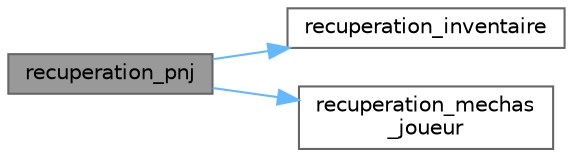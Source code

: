 digraph "recuperation_pnj"
{
 // LATEX_PDF_SIZE
  bgcolor="transparent";
  edge [fontname=Helvetica,fontsize=10,labelfontname=Helvetica,labelfontsize=10];
  node [fontname=Helvetica,fontsize=10,shape=box,height=0.2,width=0.4];
  rankdir="LR";
  Node1 [id="Node000001",label="recuperation_pnj",height=0.2,width=0.4,color="gray40", fillcolor="grey60", style="filled", fontcolor="black",tooltip="Récupère l'état et les données détaillées des PNJs à partir d'un fichier CSV personnalisé."];
  Node1 -> Node2 [id="edge3_Node000001_Node000002",color="steelblue1",style="solid",tooltip=" "];
  Node2 [id="Node000002",label="recuperation_inventaire",height=0.2,width=0.4,color="grey40", fillcolor="white", style="filled",URL="$sauv_8c.html#a5df71d1ff822e93d595691020a67fcac",tooltip="Récupère les données de l'inventaire d'un joueur ou d'un PNJ depuis un fichier CSV."];
  Node1 -> Node3 [id="edge4_Node000001_Node000003",color="steelblue1",style="solid",tooltip=" "];
  Node3 [id="Node000003",label="recuperation_mechas\l_joueur",height=0.2,width=0.4,color="grey40", fillcolor="white", style="filled",URL="$sauv_8c.html#a163544a5ed388ef250c2b5402fd1c552",tooltip="Récupère l'équipe de Mechas d'un joueur à partir d'un fichier CSV."];
}
